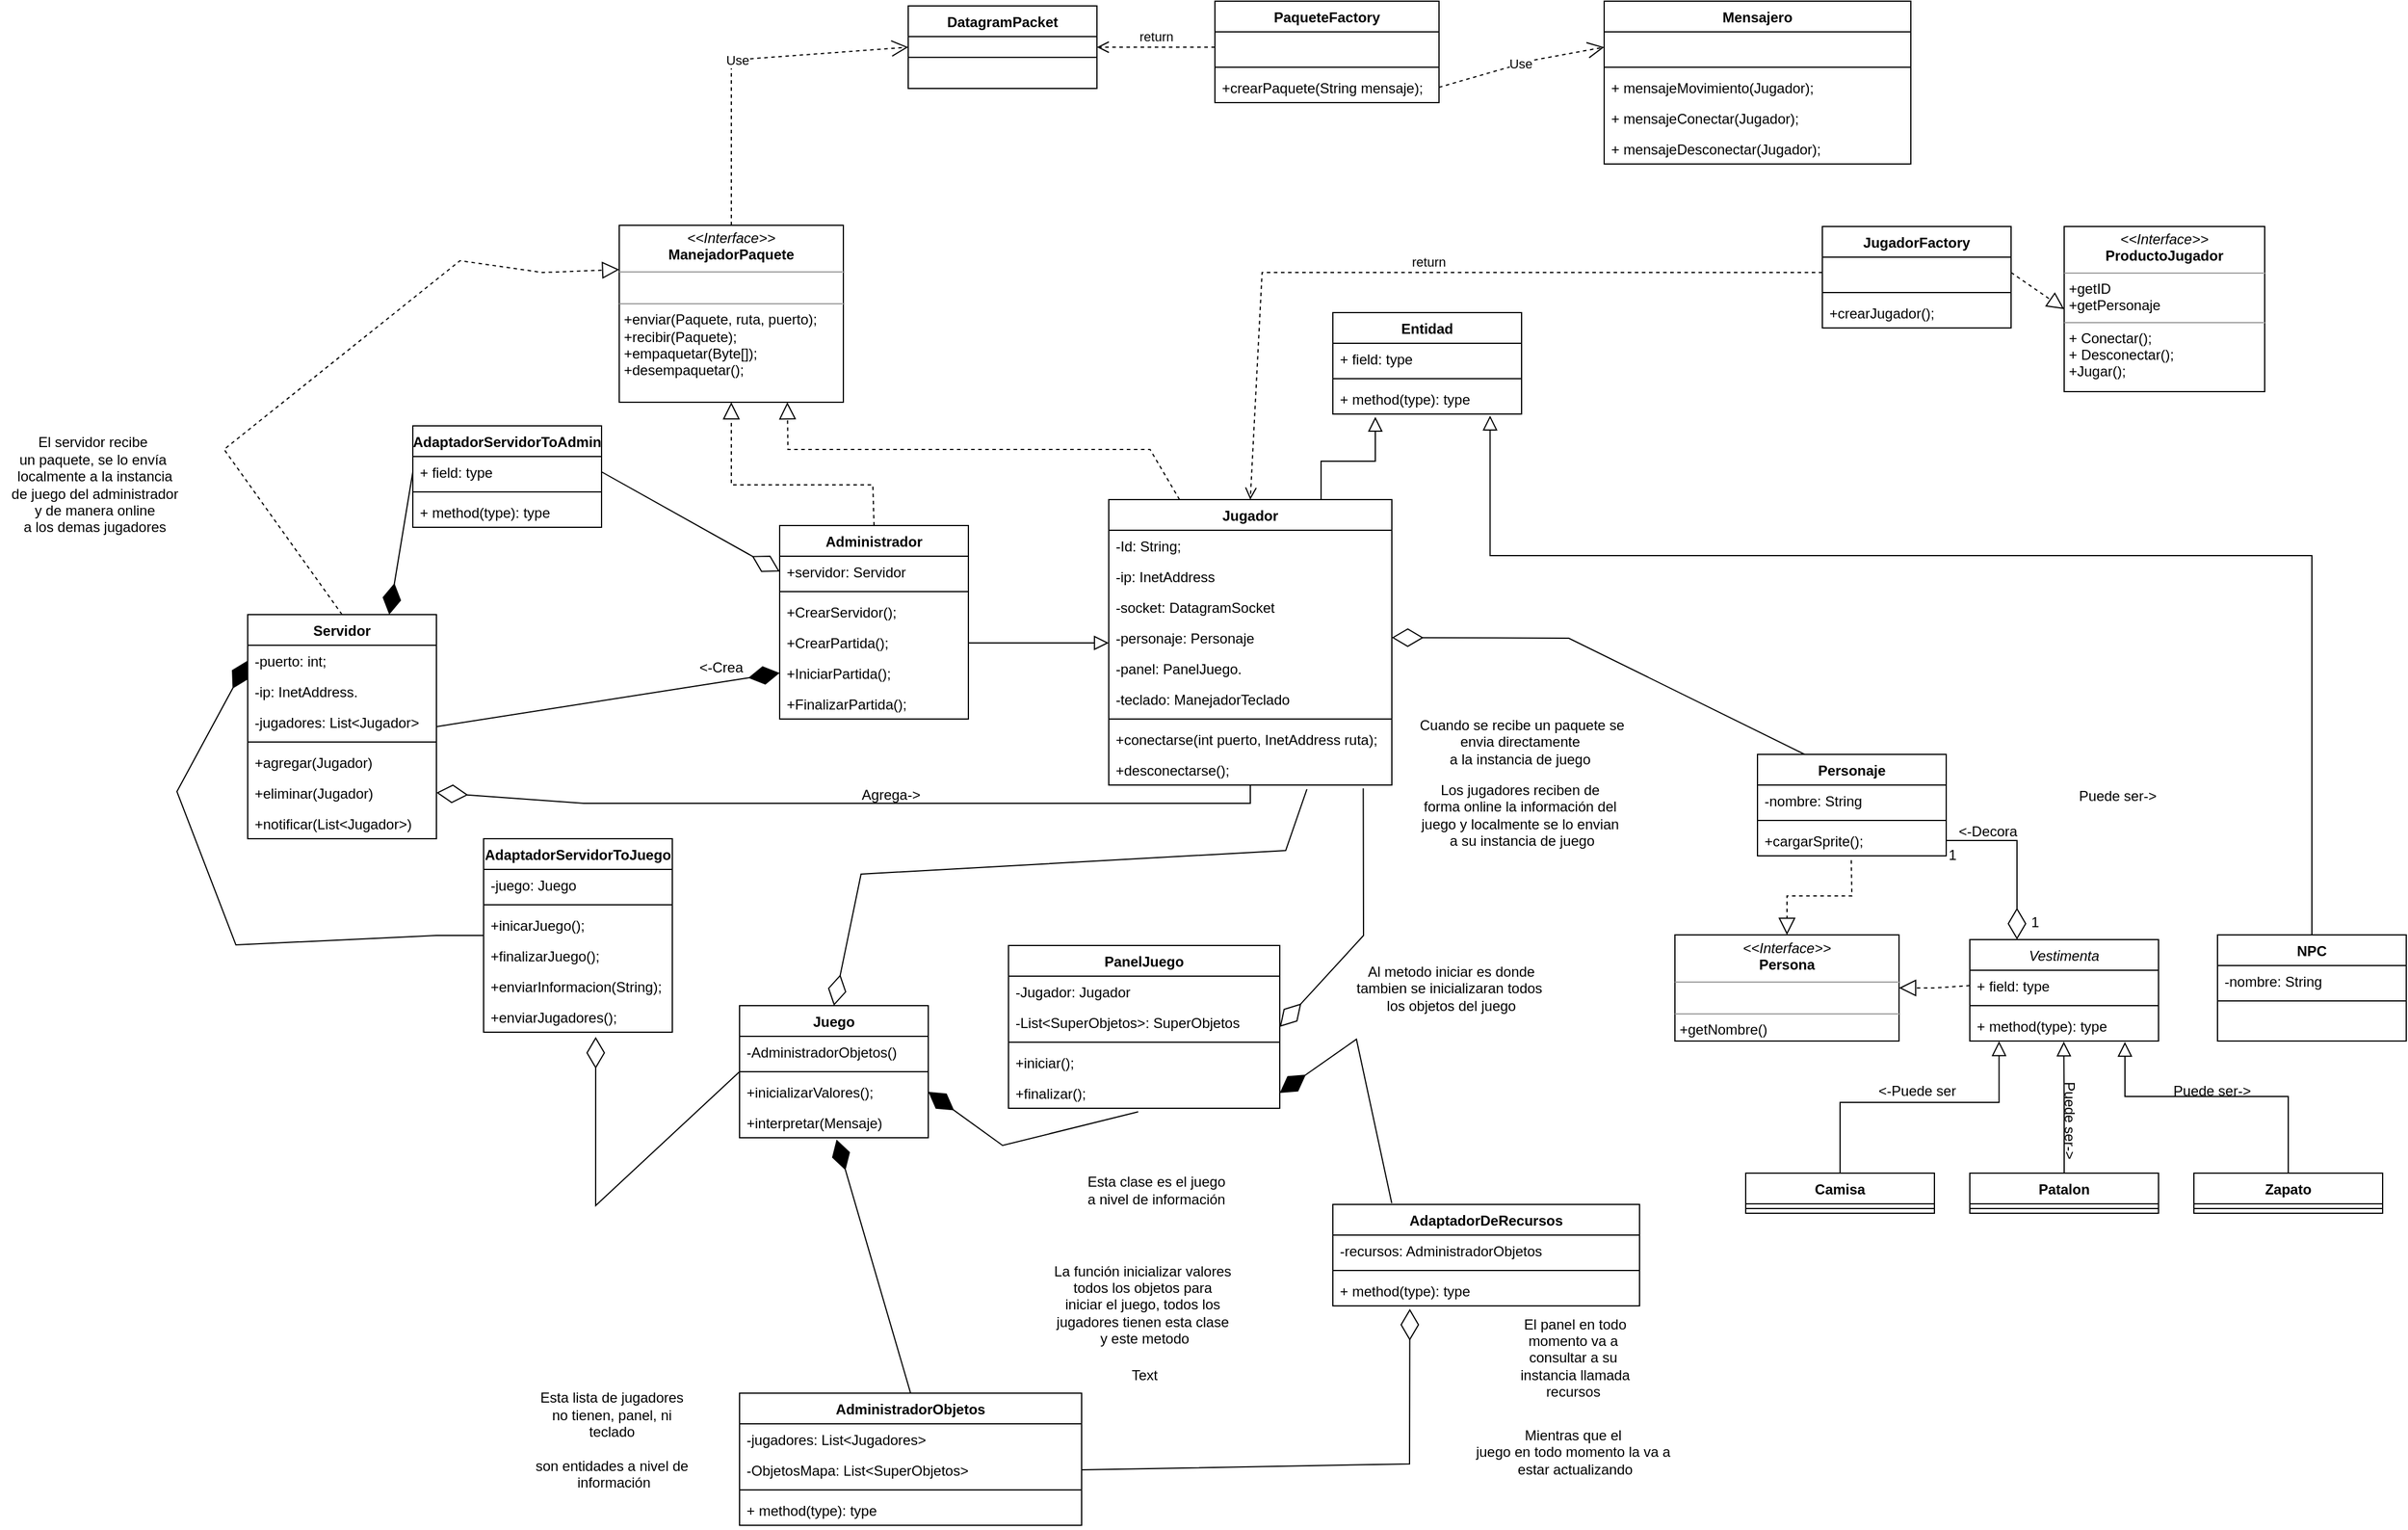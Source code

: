 <mxfile version="20.8.16" type="device" pages="2"><diagram id="C5RBs43oDa-KdzZeNtuy" name="Page-1"><mxGraphModel dx="2909" dy="554" grid="1" gridSize="10" guides="1" tooltips="1" connect="1" arrows="1" fold="1" page="1" pageScale="1" pageWidth="2000" pageHeight="1700" math="0" shadow="0"><root><mxCell id="WIyWlLk6GJQsqaUBKTNV-0"/><mxCell id="WIyWlLk6GJQsqaUBKTNV-1" parent="WIyWlLk6GJQsqaUBKTNV-0"/><mxCell id="rRtpNjw5rm6GsXxfiOqy-0" value="Servidor" style="swimlane;fontStyle=1;align=center;verticalAlign=top;childLayout=stackLayout;horizontal=1;startSize=26;horizontalStack=0;resizeParent=1;resizeLast=0;collapsible=1;marginBottom=0;rounded=0;shadow=0;strokeWidth=1;" parent="WIyWlLk6GJQsqaUBKTNV-1" vertex="1"><mxGeometry x="80" y="760" width="160" height="190" as="geometry"><mxRectangle x="145" y="451" width="160" height="26" as="alternateBounds"/></mxGeometry></mxCell><mxCell id="rRtpNjw5rm6GsXxfiOqy-1" value="-puerto: int; " style="text;align=left;verticalAlign=top;spacingLeft=4;spacingRight=4;overflow=hidden;rotatable=0;points=[[0,0.5],[1,0.5]];portConstraint=eastwest;" parent="rRtpNjw5rm6GsXxfiOqy-0" vertex="1"><mxGeometry y="26" width="160" height="26" as="geometry"/></mxCell><mxCell id="rRtpNjw5rm6GsXxfiOqy-2" value="-ip: InetAddress. " style="text;align=left;verticalAlign=top;spacingLeft=4;spacingRight=4;overflow=hidden;rotatable=0;points=[[0,0.5],[1,0.5]];portConstraint=eastwest;rounded=0;shadow=0;html=0;" parent="rRtpNjw5rm6GsXxfiOqy-0" vertex="1"><mxGeometry y="52" width="160" height="26" as="geometry"/></mxCell><mxCell id="rRtpNjw5rm6GsXxfiOqy-3" value="-jugadores: List&lt;Jugador&gt;" style="text;align=left;verticalAlign=top;spacingLeft=4;spacingRight=4;overflow=hidden;rotatable=0;points=[[0,0.5],[1,0.5]];portConstraint=eastwest;rounded=0;shadow=0;html=0;" parent="rRtpNjw5rm6GsXxfiOqy-0" vertex="1"><mxGeometry y="78" width="160" height="26" as="geometry"/></mxCell><mxCell id="rRtpNjw5rm6GsXxfiOqy-4" value="" style="line;html=1;strokeWidth=1;align=left;verticalAlign=middle;spacingTop=-1;spacingLeft=3;spacingRight=3;rotatable=0;labelPosition=right;points=[];portConstraint=eastwest;" parent="rRtpNjw5rm6GsXxfiOqy-0" vertex="1"><mxGeometry y="104" width="160" height="8" as="geometry"/></mxCell><mxCell id="rRtpNjw5rm6GsXxfiOqy-5" value="+agregar(Jugador)" style="text;align=left;verticalAlign=top;spacingLeft=4;spacingRight=4;overflow=hidden;rotatable=0;points=[[0,0.5],[1,0.5]];portConstraint=eastwest;rounded=0;shadow=0;html=0;" parent="rRtpNjw5rm6GsXxfiOqy-0" vertex="1"><mxGeometry y="112" width="160" height="26" as="geometry"/></mxCell><mxCell id="rRtpNjw5rm6GsXxfiOqy-6" value="+eliminar(Jugador)" style="text;align=left;verticalAlign=top;spacingLeft=4;spacingRight=4;overflow=hidden;rotatable=0;points=[[0,0.5],[1,0.5]];portConstraint=eastwest;rounded=0;shadow=0;html=0;" parent="rRtpNjw5rm6GsXxfiOqy-0" vertex="1"><mxGeometry y="138" width="160" height="26" as="geometry"/></mxCell><mxCell id="rRtpNjw5rm6GsXxfiOqy-7" value="+notificar(List&lt;Jugador&gt;)" style="text;align=left;verticalAlign=top;spacingLeft=4;spacingRight=4;overflow=hidden;rotatable=0;points=[[0,0.5],[1,0.5]];portConstraint=eastwest;rounded=0;shadow=0;html=0;" parent="rRtpNjw5rm6GsXxfiOqy-0" vertex="1"><mxGeometry y="164" width="160" height="26" as="geometry"/></mxCell><mxCell id="rRtpNjw5rm6GsXxfiOqy-8" value="Jugador" style="swimlane;fontStyle=1;align=center;verticalAlign=top;childLayout=stackLayout;horizontal=1;startSize=26;horizontalStack=0;resizeParent=1;resizeLast=0;collapsible=1;marginBottom=0;rounded=0;shadow=0;strokeWidth=1;" parent="WIyWlLk6GJQsqaUBKTNV-1" vertex="1"><mxGeometry x="810" y="662.5" width="240" height="242" as="geometry"><mxRectangle x="670" y="442.5" width="170" height="26" as="alternateBounds"/></mxGeometry></mxCell><mxCell id="rRtpNjw5rm6GsXxfiOqy-9" value="-Id: String;" style="text;align=left;verticalAlign=top;spacingLeft=4;spacingRight=4;overflow=hidden;rotatable=0;points=[[0,0.5],[1,0.5]];portConstraint=eastwest;" parent="rRtpNjw5rm6GsXxfiOqy-8" vertex="1"><mxGeometry y="26" width="240" height="26" as="geometry"/></mxCell><mxCell id="rRtpNjw5rm6GsXxfiOqy-10" value="-ip: InetAddress" style="text;align=left;verticalAlign=top;spacingLeft=4;spacingRight=4;overflow=hidden;rotatable=0;points=[[0,0.5],[1,0.5]];portConstraint=eastwest;" parent="rRtpNjw5rm6GsXxfiOqy-8" vertex="1"><mxGeometry y="52" width="240" height="26" as="geometry"/></mxCell><mxCell id="rRtpNjw5rm6GsXxfiOqy-11" value="-socket: DatagramSocket" style="text;align=left;verticalAlign=top;spacingLeft=4;spacingRight=4;overflow=hidden;rotatable=0;points=[[0,0.5],[1,0.5]];portConstraint=eastwest;" parent="rRtpNjw5rm6GsXxfiOqy-8" vertex="1"><mxGeometry y="78" width="240" height="26" as="geometry"/></mxCell><mxCell id="rRtpNjw5rm6GsXxfiOqy-12" value="-personaje: Personaje" style="text;align=left;verticalAlign=top;spacingLeft=4;spacingRight=4;overflow=hidden;rotatable=0;points=[[0,0.5],[1,0.5]];portConstraint=eastwest;" parent="rRtpNjw5rm6GsXxfiOqy-8" vertex="1"><mxGeometry y="104" width="240" height="26" as="geometry"/></mxCell><mxCell id="rRtpNjw5rm6GsXxfiOqy-13" value="-panel: PanelJuego. " style="text;align=left;verticalAlign=top;spacingLeft=4;spacingRight=4;overflow=hidden;rotatable=0;points=[[0,0.5],[1,0.5]];portConstraint=eastwest;" parent="rRtpNjw5rm6GsXxfiOqy-8" vertex="1"><mxGeometry y="130" width="240" height="26" as="geometry"/></mxCell><mxCell id="rRtpNjw5rm6GsXxfiOqy-14" value="-teclado: ManejadorTeclado" style="text;align=left;verticalAlign=top;spacingLeft=4;spacingRight=4;overflow=hidden;rotatable=0;points=[[0,0.5],[1,0.5]];portConstraint=eastwest;" parent="rRtpNjw5rm6GsXxfiOqy-8" vertex="1"><mxGeometry y="156" width="240" height="26" as="geometry"/></mxCell><mxCell id="rRtpNjw5rm6GsXxfiOqy-15" value="" style="line;html=1;strokeWidth=1;align=left;verticalAlign=middle;spacingTop=-1;spacingLeft=3;spacingRight=3;rotatable=0;labelPosition=right;points=[];portConstraint=eastwest;" parent="rRtpNjw5rm6GsXxfiOqy-8" vertex="1"><mxGeometry y="182" width="240" height="8" as="geometry"/></mxCell><mxCell id="rRtpNjw5rm6GsXxfiOqy-16" value="+conectarse(int puerto, InetAddress ruta); " style="text;align=left;verticalAlign=top;spacingLeft=4;spacingRight=4;overflow=hidden;rotatable=0;points=[[0,0.5],[1,0.5]];portConstraint=eastwest;" parent="rRtpNjw5rm6GsXxfiOqy-8" vertex="1"><mxGeometry y="190" width="240" height="26" as="geometry"/></mxCell><mxCell id="rRtpNjw5rm6GsXxfiOqy-17" value="+desconectarse(); " style="text;align=left;verticalAlign=top;spacingLeft=4;spacingRight=4;overflow=hidden;rotatable=0;points=[[0,0.5],[1,0.5]];portConstraint=eastwest;" parent="rRtpNjw5rm6GsXxfiOqy-8" vertex="1"><mxGeometry y="216" width="240" height="26" as="geometry"/></mxCell><mxCell id="rRtpNjw5rm6GsXxfiOqy-18" value="Personaje" style="swimlane;fontStyle=1;align=center;verticalAlign=top;childLayout=stackLayout;horizontal=1;startSize=26;horizontalStack=0;resizeParent=1;resizeLast=0;collapsible=1;marginBottom=0;rounded=0;shadow=0;strokeWidth=1;" parent="WIyWlLk6GJQsqaUBKTNV-1" vertex="1"><mxGeometry x="1360" y="878.5" width="160" height="86" as="geometry"><mxRectangle x="340" y="380" width="170" height="26" as="alternateBounds"/></mxGeometry></mxCell><mxCell id="rRtpNjw5rm6GsXxfiOqy-19" value="-nombre: String" style="text;align=left;verticalAlign=top;spacingLeft=4;spacingRight=4;overflow=hidden;rotatable=0;points=[[0,0.5],[1,0.5]];portConstraint=eastwest;" parent="rRtpNjw5rm6GsXxfiOqy-18" vertex="1"><mxGeometry y="26" width="160" height="26" as="geometry"/></mxCell><mxCell id="rRtpNjw5rm6GsXxfiOqy-20" value="" style="line;html=1;strokeWidth=1;align=left;verticalAlign=middle;spacingTop=-1;spacingLeft=3;spacingRight=3;rotatable=0;labelPosition=right;points=[];portConstraint=eastwest;" parent="rRtpNjw5rm6GsXxfiOqy-18" vertex="1"><mxGeometry y="52" width="160" height="8" as="geometry"/></mxCell><mxCell id="rRtpNjw5rm6GsXxfiOqy-21" value="+cargarSprite(); " style="text;align=left;verticalAlign=top;spacingLeft=4;spacingRight=4;overflow=hidden;rotatable=0;points=[[0,0.5],[1,0.5]];portConstraint=eastwest;" parent="rRtpNjw5rm6GsXxfiOqy-18" vertex="1"><mxGeometry y="60" width="160" height="26" as="geometry"/></mxCell><mxCell id="rRtpNjw5rm6GsXxfiOqy-22" value="NPC" style="swimlane;fontStyle=1;align=center;verticalAlign=top;childLayout=stackLayout;horizontal=1;startSize=26;horizontalStack=0;resizeParent=1;resizeLast=0;collapsible=1;marginBottom=0;rounded=0;shadow=0;strokeWidth=1;" parent="WIyWlLk6GJQsqaUBKTNV-1" vertex="1"><mxGeometry x="1750" y="1031.5" width="160" height="90" as="geometry"><mxRectangle x="340" y="380" width="170" height="26" as="alternateBounds"/></mxGeometry></mxCell><mxCell id="rRtpNjw5rm6GsXxfiOqy-23" value="-nombre: String" style="text;align=left;verticalAlign=top;spacingLeft=4;spacingRight=4;overflow=hidden;rotatable=0;points=[[0,0.5],[1,0.5]];portConstraint=eastwest;" parent="rRtpNjw5rm6GsXxfiOqy-22" vertex="1"><mxGeometry y="26" width="160" height="26" as="geometry"/></mxCell><mxCell id="rRtpNjw5rm6GsXxfiOqy-24" value="" style="line;html=1;strokeWidth=1;align=left;verticalAlign=middle;spacingTop=-1;spacingLeft=3;spacingRight=3;rotatable=0;labelPosition=right;points=[];portConstraint=eastwest;" parent="rRtpNjw5rm6GsXxfiOqy-22" vertex="1"><mxGeometry y="52" width="160" height="8" as="geometry"/></mxCell><mxCell id="rRtpNjw5rm6GsXxfiOqy-25" value="Administrador" style="swimlane;fontStyle=1;align=center;verticalAlign=top;childLayout=stackLayout;horizontal=1;startSize=26;horizontalStack=0;resizeParent=1;resizeParentMax=0;resizeLast=0;collapsible=1;marginBottom=0;" parent="WIyWlLk6GJQsqaUBKTNV-1" vertex="1"><mxGeometry x="531" y="684.5" width="160" height="164" as="geometry"><mxRectangle x="391" y="464.5" width="120" height="30" as="alternateBounds"/></mxGeometry></mxCell><mxCell id="rRtpNjw5rm6GsXxfiOqy-26" value="+servidor: Servidor" style="text;strokeColor=none;fillColor=none;align=left;verticalAlign=top;spacingLeft=4;spacingRight=4;overflow=hidden;rotatable=0;points=[[0,0.5],[1,0.5]];portConstraint=eastwest;" parent="rRtpNjw5rm6GsXxfiOqy-25" vertex="1"><mxGeometry y="26" width="160" height="26" as="geometry"/></mxCell><mxCell id="rRtpNjw5rm6GsXxfiOqy-27" value="" style="line;strokeWidth=1;fillColor=none;align=left;verticalAlign=middle;spacingTop=-1;spacingLeft=3;spacingRight=3;rotatable=0;labelPosition=right;points=[];portConstraint=eastwest;strokeColor=inherit;" parent="rRtpNjw5rm6GsXxfiOqy-25" vertex="1"><mxGeometry y="52" width="160" height="8" as="geometry"/></mxCell><mxCell id="rRtpNjw5rm6GsXxfiOqy-28" value="+CrearServidor(); " style="text;align=left;verticalAlign=top;spacingLeft=4;spacingRight=4;overflow=hidden;rotatable=0;points=[[0,0.5],[1,0.5]];portConstraint=eastwest;" parent="rRtpNjw5rm6GsXxfiOqy-25" vertex="1"><mxGeometry y="60" width="160" height="26" as="geometry"/></mxCell><mxCell id="rRtpNjw5rm6GsXxfiOqy-29" value="+CrearPartida(); " style="text;align=left;verticalAlign=top;spacingLeft=4;spacingRight=4;overflow=hidden;rotatable=0;points=[[0,0.5],[1,0.5]];portConstraint=eastwest;" parent="rRtpNjw5rm6GsXxfiOqy-25" vertex="1"><mxGeometry y="86" width="160" height="26" as="geometry"/></mxCell><mxCell id="rRtpNjw5rm6GsXxfiOqy-30" value="+IniciarPartida(); " style="text;align=left;verticalAlign=top;spacingLeft=4;spacingRight=4;overflow=hidden;rotatable=0;points=[[0,0.5],[1,0.5]];portConstraint=eastwest;" parent="rRtpNjw5rm6GsXxfiOqy-25" vertex="1"><mxGeometry y="112" width="160" height="26" as="geometry"/></mxCell><mxCell id="rRtpNjw5rm6GsXxfiOqy-31" value="+FinalizarPartida(); " style="text;align=left;verticalAlign=top;spacingLeft=4;spacingRight=4;overflow=hidden;rotatable=0;points=[[0,0.5],[1,0.5]];portConstraint=eastwest;" parent="rRtpNjw5rm6GsXxfiOqy-25" vertex="1"><mxGeometry y="138" width="160" height="26" as="geometry"/></mxCell><mxCell id="rRtpNjw5rm6GsXxfiOqy-32" value="&lt;p style=&quot;margin:0px;margin-top:4px;text-align:center;&quot;&gt;&lt;i&gt;&amp;lt;&amp;lt;Interface&amp;gt;&amp;gt;&lt;/i&gt;&lt;br&gt;&lt;b&gt;Persona&lt;/b&gt;&lt;/p&gt;&lt;hr size=&quot;1&quot;&gt;&lt;p style=&quot;margin:0px;margin-left:4px;&quot;&gt;&lt;br&gt;&lt;/p&gt;&lt;hr size=&quot;1&quot;&gt;&lt;p style=&quot;margin:0px;margin-left:4px;&quot;&gt;+getNombre()&lt;/p&gt;" style="verticalAlign=top;align=left;overflow=fill;fontSize=12;fontFamily=Helvetica;html=1;" parent="WIyWlLk6GJQsqaUBKTNV-1" vertex="1"><mxGeometry x="1290" y="1031.5" width="190" height="90" as="geometry"/></mxCell><mxCell id="rRtpNjw5rm6GsXxfiOqy-33" value="Vestimenta" style="swimlane;fontStyle=2;align=center;verticalAlign=top;childLayout=stackLayout;horizontal=1;startSize=26;horizontalStack=0;resizeParent=1;resizeParentMax=0;resizeLast=0;collapsible=1;marginBottom=0;" parent="WIyWlLk6GJQsqaUBKTNV-1" vertex="1"><mxGeometry x="1540" y="1035.5" width="160" height="86" as="geometry"/></mxCell><mxCell id="rRtpNjw5rm6GsXxfiOqy-34" value="+ field: type" style="text;strokeColor=none;fillColor=none;align=left;verticalAlign=top;spacingLeft=4;spacingRight=4;overflow=hidden;rotatable=0;points=[[0,0.5],[1,0.5]];portConstraint=eastwest;" parent="rRtpNjw5rm6GsXxfiOqy-33" vertex="1"><mxGeometry y="26" width="160" height="26" as="geometry"/></mxCell><mxCell id="rRtpNjw5rm6GsXxfiOqy-35" value="" style="line;strokeWidth=1;fillColor=none;align=left;verticalAlign=middle;spacingTop=-1;spacingLeft=3;spacingRight=3;rotatable=0;labelPosition=right;points=[];portConstraint=eastwest;strokeColor=inherit;" parent="rRtpNjw5rm6GsXxfiOqy-33" vertex="1"><mxGeometry y="52" width="160" height="8" as="geometry"/></mxCell><mxCell id="rRtpNjw5rm6GsXxfiOqy-36" value="+ method(type): type" style="text;strokeColor=none;fillColor=none;align=left;verticalAlign=top;spacingLeft=4;spacingRight=4;overflow=hidden;rotatable=0;points=[[0,0.5],[1,0.5]];portConstraint=eastwest;" parent="rRtpNjw5rm6GsXxfiOqy-33" vertex="1"><mxGeometry y="60" width="160" height="26" as="geometry"/></mxCell><mxCell id="rRtpNjw5rm6GsXxfiOqy-37" value="" style="endArrow=block;dashed=1;endFill=0;endSize=12;html=1;rounded=0;exitX=0;exitY=0.5;exitDx=0;exitDy=0;entryX=1;entryY=0.5;entryDx=0;entryDy=0;" parent="WIyWlLk6GJQsqaUBKTNV-1" source="rRtpNjw5rm6GsXxfiOqy-34" target="rRtpNjw5rm6GsXxfiOqy-32" edge="1"><mxGeometry width="160" relative="1" as="geometry"><mxPoint x="1505.63" y="964.5" as="sourcePoint"/><mxPoint x="1440.005" y="889.5" as="targetPoint"/><Array as="points"><mxPoint x="1510" y="1076.5"/></Array></mxGeometry></mxCell><mxCell id="rRtpNjw5rm6GsXxfiOqy-38" value="" style="endArrow=block;dashed=1;endFill=0;endSize=12;html=1;rounded=0;exitX=0.497;exitY=1.143;exitDx=0;exitDy=0;entryX=0.5;entryY=0;entryDx=0;entryDy=0;exitPerimeter=0;" parent="WIyWlLk6GJQsqaUBKTNV-1" source="rRtpNjw5rm6GsXxfiOqy-21" target="rRtpNjw5rm6GsXxfiOqy-32" edge="1"><mxGeometry width="160" relative="1" as="geometry"><mxPoint x="1550" y="1082.5" as="sourcePoint"/><mxPoint x="1410" y="1118.5" as="targetPoint"/><Array as="points"><mxPoint x="1440" y="998.5"/><mxPoint x="1385" y="998.5"/></Array></mxGeometry></mxCell><mxCell id="rRtpNjw5rm6GsXxfiOqy-39" value="Camisa" style="swimlane;fontStyle=1;align=center;verticalAlign=top;childLayout=stackLayout;horizontal=1;startSize=26;horizontalStack=0;resizeParent=1;resizeParentMax=0;resizeLast=0;collapsible=1;marginBottom=0;" parent="WIyWlLk6GJQsqaUBKTNV-1" vertex="1"><mxGeometry x="1350" y="1233.5" width="160" height="34" as="geometry"/></mxCell><mxCell id="rRtpNjw5rm6GsXxfiOqy-40" value="" style="line;strokeWidth=1;fillColor=none;align=left;verticalAlign=middle;spacingTop=-1;spacingLeft=3;spacingRight=3;rotatable=0;labelPosition=right;points=[];portConstraint=eastwest;strokeColor=inherit;" parent="rRtpNjw5rm6GsXxfiOqy-39" vertex="1"><mxGeometry y="26" width="160" height="8" as="geometry"/></mxCell><mxCell id="rRtpNjw5rm6GsXxfiOqy-41" value="Patalon" style="swimlane;fontStyle=1;align=center;verticalAlign=top;childLayout=stackLayout;horizontal=1;startSize=26;horizontalStack=0;resizeParent=1;resizeParentMax=0;resizeLast=0;collapsible=1;marginBottom=0;" parent="WIyWlLk6GJQsqaUBKTNV-1" vertex="1"><mxGeometry x="1540" y="1233.5" width="160" height="34" as="geometry"/></mxCell><mxCell id="rRtpNjw5rm6GsXxfiOqy-42" value="" style="line;strokeWidth=1;fillColor=none;align=left;verticalAlign=middle;spacingTop=-1;spacingLeft=3;spacingRight=3;rotatable=0;labelPosition=right;points=[];portConstraint=eastwest;strokeColor=inherit;" parent="rRtpNjw5rm6GsXxfiOqy-41" vertex="1"><mxGeometry y="26" width="160" height="8" as="geometry"/></mxCell><mxCell id="rRtpNjw5rm6GsXxfiOqy-43" value="Zapato" style="swimlane;fontStyle=1;align=center;verticalAlign=top;childLayout=stackLayout;horizontal=1;startSize=26;horizontalStack=0;resizeParent=1;resizeParentMax=0;resizeLast=0;collapsible=1;marginBottom=0;" parent="WIyWlLk6GJQsqaUBKTNV-1" vertex="1"><mxGeometry x="1730" y="1233.5" width="160" height="34" as="geometry"/></mxCell><mxCell id="rRtpNjw5rm6GsXxfiOqy-44" value="" style="line;strokeWidth=1;fillColor=none;align=left;verticalAlign=middle;spacingTop=-1;spacingLeft=3;spacingRight=3;rotatable=0;labelPosition=right;points=[];portConstraint=eastwest;strokeColor=inherit;" parent="rRtpNjw5rm6GsXxfiOqy-43" vertex="1"><mxGeometry y="26" width="160" height="8" as="geometry"/></mxCell><mxCell id="rRtpNjw5rm6GsXxfiOqy-45" value="" style="endArrow=block;endSize=10;endFill=0;shadow=0;strokeWidth=1;rounded=0;edgeStyle=elbowEdgeStyle;elbow=vertical;exitX=0.5;exitY=0;exitDx=0;exitDy=0;entryX=0.155;entryY=1.008;entryDx=0;entryDy=0;entryPerimeter=0;" parent="WIyWlLk6GJQsqaUBKTNV-1" source="rRtpNjw5rm6GsXxfiOqy-39" target="rRtpNjw5rm6GsXxfiOqy-36" edge="1"><mxGeometry width="160" relative="1" as="geometry"><mxPoint x="1440" y="1153.5" as="sourcePoint"/><mxPoint x="1500" y="1103.5" as="targetPoint"/><Array as="points"><mxPoint x="1530" y="1173.5"/></Array></mxGeometry></mxCell><mxCell id="rRtpNjw5rm6GsXxfiOqy-46" value="" style="endArrow=block;endSize=10;endFill=0;shadow=0;strokeWidth=1;rounded=0;edgeStyle=elbowEdgeStyle;elbow=vertical;exitX=0.5;exitY=0;exitDx=0;exitDy=0;entryX=0.498;entryY=1.02;entryDx=0;entryDy=0;entryPerimeter=0;" parent="WIyWlLk6GJQsqaUBKTNV-1" source="rRtpNjw5rm6GsXxfiOqy-41" target="rRtpNjw5rm6GsXxfiOqy-36" edge="1"><mxGeometry width="160" relative="1" as="geometry"><mxPoint x="1440" y="1243.5" as="sourcePoint"/><mxPoint x="1620" y="1173.5" as="targetPoint"/><Array as="points"><mxPoint x="1620" y="1178.5"/></Array></mxGeometry></mxCell><mxCell id="rRtpNjw5rm6GsXxfiOqy-47" value="" style="endArrow=block;endSize=10;endFill=0;shadow=0;strokeWidth=1;rounded=0;edgeStyle=elbowEdgeStyle;elbow=vertical;exitX=0.5;exitY=0;exitDx=0;exitDy=0;entryX=0.822;entryY=1.031;entryDx=0;entryDy=0;entryPerimeter=0;" parent="WIyWlLk6GJQsqaUBKTNV-1" source="rRtpNjw5rm6GsXxfiOqy-43" target="rRtpNjw5rm6GsXxfiOqy-36" edge="1"><mxGeometry width="160" relative="1" as="geometry"><mxPoint x="1440" y="1243.5" as="sourcePoint"/><mxPoint x="1630.48" y="1131.866" as="targetPoint"/><Array as="points"><mxPoint x="1750" y="1168.5"/></Array></mxGeometry></mxCell><mxCell id="rRtpNjw5rm6GsXxfiOqy-48" value="" style="endArrow=block;endSize=10;endFill=0;shadow=0;strokeWidth=1;rounded=0;edgeStyle=elbowEdgeStyle;elbow=vertical;exitX=0.5;exitY=0;exitDx=0;exitDy=0;entryX=0.833;entryY=1.051;entryDx=0;entryDy=0;entryPerimeter=0;" parent="WIyWlLk6GJQsqaUBKTNV-1" source="rRtpNjw5rm6GsXxfiOqy-22" target="rRtpNjw5rm6GsXxfiOqy-120" edge="1"><mxGeometry width="160" relative="1" as="geometry"><mxPoint x="1750" y="1583" as="sourcePoint"/><mxPoint x="1600" y="1090" as="targetPoint"/><Array as="points"><mxPoint x="1570" y="710"/></Array></mxGeometry></mxCell><mxCell id="rRtpNjw5rm6GsXxfiOqy-49" value="PanelJuego" style="swimlane;fontStyle=1;align=center;verticalAlign=top;childLayout=stackLayout;horizontal=1;startSize=26;horizontalStack=0;resizeParent=1;resizeParentMax=0;resizeLast=0;collapsible=1;marginBottom=0;" parent="WIyWlLk6GJQsqaUBKTNV-1" vertex="1"><mxGeometry x="725" y="1040.5" width="230" height="138" as="geometry"><mxRectangle x="460" y="756" width="110" height="30" as="alternateBounds"/></mxGeometry></mxCell><mxCell id="rRtpNjw5rm6GsXxfiOqy-50" value="-Jugador: Jugador" style="text;strokeColor=none;fillColor=none;align=left;verticalAlign=top;spacingLeft=4;spacingRight=4;overflow=hidden;rotatable=0;points=[[0,0.5],[1,0.5]];portConstraint=eastwest;" parent="rRtpNjw5rm6GsXxfiOqy-49" vertex="1"><mxGeometry y="26" width="230" height="26" as="geometry"/></mxCell><mxCell id="rRtpNjw5rm6GsXxfiOqy-51" value="-List&lt;SuperObjetos&gt;: SuperObjetos" style="text;strokeColor=none;fillColor=none;align=left;verticalAlign=top;spacingLeft=4;spacingRight=4;overflow=hidden;rotatable=0;points=[[0,0.5],[1,0.5]];portConstraint=eastwest;" parent="rRtpNjw5rm6GsXxfiOqy-49" vertex="1"><mxGeometry y="52" width="230" height="26" as="geometry"/></mxCell><mxCell id="rRtpNjw5rm6GsXxfiOqy-52" value="" style="line;strokeWidth=1;fillColor=none;align=left;verticalAlign=middle;spacingTop=-1;spacingLeft=3;spacingRight=3;rotatable=0;labelPosition=right;points=[];portConstraint=eastwest;strokeColor=inherit;" parent="rRtpNjw5rm6GsXxfiOqy-49" vertex="1"><mxGeometry y="78" width="230" height="8" as="geometry"/></mxCell><mxCell id="rRtpNjw5rm6GsXxfiOqy-53" value="+iniciar(); " style="text;strokeColor=none;fillColor=none;align=left;verticalAlign=top;spacingLeft=4;spacingRight=4;overflow=hidden;rotatable=0;points=[[0,0.5],[1,0.5]];portConstraint=eastwest;" parent="rRtpNjw5rm6GsXxfiOqy-49" vertex="1"><mxGeometry y="86" width="230" height="26" as="geometry"/></mxCell><mxCell id="rRtpNjw5rm6GsXxfiOqy-54" value="+finalizar(); " style="text;strokeColor=none;fillColor=none;align=left;verticalAlign=top;spacingLeft=4;spacingRight=4;overflow=hidden;rotatable=0;points=[[0,0.5],[1,0.5]];portConstraint=eastwest;" parent="rRtpNjw5rm6GsXxfiOqy-49" vertex="1"><mxGeometry y="112" width="230" height="26" as="geometry"/></mxCell><mxCell id="rRtpNjw5rm6GsXxfiOqy-55" value="&lt;p style=&quot;margin:0px;margin-top:4px;text-align:center;&quot;&gt;&lt;i&gt;&amp;lt;&amp;lt;Interface&amp;gt;&amp;gt;&lt;/i&gt;&lt;br&gt;&lt;b&gt;ProductoJugador&lt;/b&gt;&lt;/p&gt;&lt;hr size=&quot;1&quot;&gt;&lt;p style=&quot;margin:0px;margin-left:4px;&quot;&gt;+getID&lt;/p&gt;&lt;p style=&quot;margin:0px;margin-left:4px;&quot;&gt;+getPersonaje&lt;/p&gt;&lt;hr size=&quot;1&quot;&gt;&lt;p style=&quot;margin:0px;margin-left:4px;&quot;&gt;+ Conectar();&amp;nbsp;&lt;br&gt;+ Desconectar();&amp;nbsp;&lt;/p&gt;&lt;p style=&quot;margin:0px;margin-left:4px;&quot;&gt;+Jugar();&amp;nbsp;&lt;/p&gt;" style="verticalAlign=top;align=left;overflow=fill;fontSize=12;fontFamily=Helvetica;html=1;" parent="WIyWlLk6GJQsqaUBKTNV-1" vertex="1"><mxGeometry x="1620" y="431" width="170" height="140" as="geometry"/></mxCell><mxCell id="rRtpNjw5rm6GsXxfiOqy-56" value="JugadorFactory" style="swimlane;fontStyle=1;align=center;verticalAlign=top;childLayout=stackLayout;horizontal=1;startSize=26;horizontalStack=0;resizeParent=1;resizeParentMax=0;resizeLast=0;collapsible=1;marginBottom=0;" parent="WIyWlLk6GJQsqaUBKTNV-1" vertex="1"><mxGeometry x="1415" y="431" width="160" height="86" as="geometry"/></mxCell><mxCell id="rRtpNjw5rm6GsXxfiOqy-57" value=" " style="text;strokeColor=none;fillColor=none;align=left;verticalAlign=top;spacingLeft=4;spacingRight=4;overflow=hidden;rotatable=0;points=[[0,0.5],[1,0.5]];portConstraint=eastwest;" parent="rRtpNjw5rm6GsXxfiOqy-56" vertex="1"><mxGeometry y="26" width="160" height="26" as="geometry"/></mxCell><mxCell id="rRtpNjw5rm6GsXxfiOqy-58" value="" style="line;strokeWidth=1;fillColor=none;align=left;verticalAlign=middle;spacingTop=-1;spacingLeft=3;spacingRight=3;rotatable=0;labelPosition=right;points=[];portConstraint=eastwest;strokeColor=inherit;" parent="rRtpNjw5rm6GsXxfiOqy-56" vertex="1"><mxGeometry y="52" width="160" height="8" as="geometry"/></mxCell><mxCell id="rRtpNjw5rm6GsXxfiOqy-59" value="+crearJugador(); " style="text;strokeColor=none;fillColor=none;align=left;verticalAlign=top;spacingLeft=4;spacingRight=4;overflow=hidden;rotatable=0;points=[[0,0.5],[1,0.5]];portConstraint=eastwest;" parent="rRtpNjw5rm6GsXxfiOqy-56" vertex="1"><mxGeometry y="60" width="160" height="26" as="geometry"/></mxCell><mxCell id="rRtpNjw5rm6GsXxfiOqy-60" value="" style="endArrow=block;dashed=1;endFill=0;endSize=12;html=1;rounded=0;exitX=1;exitY=0.5;exitDx=0;exitDy=0;entryX=0;entryY=0.5;entryDx=0;entryDy=0;" parent="WIyWlLk6GJQsqaUBKTNV-1" source="rRtpNjw5rm6GsXxfiOqy-57" target="rRtpNjw5rm6GsXxfiOqy-55" edge="1"><mxGeometry width="160" relative="1" as="geometry"><mxPoint x="1230" y="241.5" as="sourcePoint"/><mxPoint x="1315" y="241.5" as="targetPoint"/></mxGeometry></mxCell><mxCell id="rRtpNjw5rm6GsXxfiOqy-61" value="return" style="html=1;verticalAlign=bottom;endArrow=open;dashed=1;endSize=8;rounded=0;exitX=0;exitY=0.5;exitDx=0;exitDy=0;entryX=0.5;entryY=0;entryDx=0;entryDy=0;" parent="WIyWlLk6GJQsqaUBKTNV-1" source="rRtpNjw5rm6GsXxfiOqy-57" target="rRtpNjw5rm6GsXxfiOqy-8" edge="1"><mxGeometry relative="1" as="geometry"><mxPoint x="1485" y="530.5" as="sourcePoint"/><mxPoint x="1370" y="490.5" as="targetPoint"/><Array as="points"><mxPoint x="940" y="470"/></Array></mxGeometry></mxCell><mxCell id="rRtpNjw5rm6GsXxfiOqy-62" value="&lt;p style=&quot;margin:0px;margin-top:4px;text-align:center;&quot;&gt;&lt;i&gt;&amp;lt;&amp;lt;Interface&amp;gt;&amp;gt;&lt;/i&gt;&lt;br&gt;&lt;b&gt;ManejadorPaquete&lt;/b&gt;&lt;/p&gt;&lt;hr size=&quot;1&quot;&gt;&lt;p style=&quot;margin:0px;margin-left:4px;&quot;&gt;&lt;br&gt;&lt;/p&gt;&lt;hr size=&quot;1&quot;&gt;&lt;p style=&quot;margin:0px;margin-left:4px;&quot;&gt;+enviar(Paquete, ruta, puerto);&amp;nbsp;&lt;/p&gt;&lt;p style=&quot;margin:0px;margin-left:4px;&quot;&gt;+recibir(Paquete);&amp;nbsp;&lt;br&gt;&lt;/p&gt;&lt;p style=&quot;margin:0px;margin-left:4px;&quot;&gt;+empaquetar(Byte[]);&amp;nbsp;&lt;/p&gt;&lt;p style=&quot;margin:0px;margin-left:4px;&quot;&gt;+desempaquetar();&lt;/p&gt;" style="verticalAlign=top;align=left;overflow=fill;fontSize=12;fontFamily=Helvetica;html=1;" parent="WIyWlLk6GJQsqaUBKTNV-1" vertex="1"><mxGeometry x="395" y="430" width="190" height="150" as="geometry"/></mxCell><mxCell id="rRtpNjw5rm6GsXxfiOqy-63" value="" style="endArrow=block;dashed=1;endFill=0;endSize=12;html=1;rounded=0;entryX=0.5;entryY=1;entryDx=0;entryDy=0;exitX=0.5;exitY=0;exitDx=0;exitDy=0;" parent="WIyWlLk6GJQsqaUBKTNV-1" source="rRtpNjw5rm6GsXxfiOqy-25" target="rRtpNjw5rm6GsXxfiOqy-62" edge="1"><mxGeometry width="160" relative="1" as="geometry"><mxPoint x="625" y="585" as="sourcePoint"/><mxPoint x="555" y="565.0" as="targetPoint"/><Array as="points"><mxPoint x="610" y="650"/><mxPoint x="490" y="650"/></Array></mxGeometry></mxCell><mxCell id="rRtpNjw5rm6GsXxfiOqy-64" value="Use" style="endArrow=open;endSize=12;dashed=1;html=1;rounded=0;exitX=0.5;exitY=0;exitDx=0;exitDy=0;entryX=0;entryY=0.5;entryDx=0;entryDy=0;" parent="WIyWlLk6GJQsqaUBKTNV-1" source="rRtpNjw5rm6GsXxfiOqy-62" target="rRtpNjw5rm6GsXxfiOqy-66" edge="1"><mxGeometry width="160" relative="1" as="geometry"><mxPoint x="465" y="320" as="sourcePoint"/><mxPoint x="590" y="310" as="targetPoint"/><Array as="points"><mxPoint x="490" y="290"/></Array></mxGeometry></mxCell><mxCell id="rRtpNjw5rm6GsXxfiOqy-65" value="" style="group" parent="WIyWlLk6GJQsqaUBKTNV-1" vertex="1" connectable="0"><mxGeometry x="640" y="244" width="160" height="101" as="geometry"/></mxCell><mxCell id="rRtpNjw5rm6GsXxfiOqy-66" value="DatagramPacket" style="swimlane;fontStyle=1;align=center;verticalAlign=top;childLayout=stackLayout;horizontal=1;startSize=26;horizontalStack=0;resizeParent=1;resizeLast=0;collapsible=1;marginBottom=0;rounded=0;shadow=0;strokeWidth=1;container=0;" parent="rRtpNjw5rm6GsXxfiOqy-65" vertex="1"><mxGeometry width="160" height="70" as="geometry"><mxRectangle x="550" y="140" width="160" height="26" as="alternateBounds"/></mxGeometry></mxCell><mxCell id="rRtpNjw5rm6GsXxfiOqy-67" value="" style="line;html=1;strokeWidth=1;align=left;verticalAlign=middle;spacingTop=-1;spacingLeft=3;spacingRight=3;rotatable=0;labelPosition=right;points=[];portConstraint=eastwest;container=0;" parent="rRtpNjw5rm6GsXxfiOqy-66" vertex="1"><mxGeometry y="26" width="160" height="35.35" as="geometry"/></mxCell><mxCell id="rRtpNjw5rm6GsXxfiOqy-68" value="PaqueteFactory" style="swimlane;fontStyle=1;align=center;verticalAlign=top;childLayout=stackLayout;horizontal=1;startSize=26;horizontalStack=0;resizeParent=1;resizeParentMax=0;resizeLast=0;collapsible=1;marginBottom=0;" parent="WIyWlLk6GJQsqaUBKTNV-1" vertex="1"><mxGeometry x="900" y="240" width="190" height="86" as="geometry"><mxRectangle x="760" y="20" width="130" height="30" as="alternateBounds"/></mxGeometry></mxCell><mxCell id="rRtpNjw5rm6GsXxfiOqy-69" value=" " style="text;strokeColor=none;fillColor=none;align=left;verticalAlign=top;spacingLeft=4;spacingRight=4;overflow=hidden;rotatable=0;points=[[0,0.5],[1,0.5]];portConstraint=eastwest;" parent="rRtpNjw5rm6GsXxfiOqy-68" vertex="1"><mxGeometry y="26" width="190" height="26" as="geometry"/></mxCell><mxCell id="rRtpNjw5rm6GsXxfiOqy-70" value="" style="line;strokeWidth=1;fillColor=none;align=left;verticalAlign=middle;spacingTop=-1;spacingLeft=3;spacingRight=3;rotatable=0;labelPosition=right;points=[];portConstraint=eastwest;strokeColor=inherit;" parent="rRtpNjw5rm6GsXxfiOqy-68" vertex="1"><mxGeometry y="52" width="190" height="8" as="geometry"/></mxCell><mxCell id="rRtpNjw5rm6GsXxfiOqy-71" value="+crearPaquete(String mensaje); " style="text;strokeColor=none;fillColor=none;align=left;verticalAlign=top;spacingLeft=4;spacingRight=4;overflow=hidden;rotatable=0;points=[[0,0.5],[1,0.5]];portConstraint=eastwest;" parent="rRtpNjw5rm6GsXxfiOqy-68" vertex="1"><mxGeometry y="60" width="190" height="26" as="geometry"/></mxCell><mxCell id="rRtpNjw5rm6GsXxfiOqy-72" value="return" style="html=1;verticalAlign=bottom;endArrow=open;dashed=1;endSize=8;rounded=0;exitX=0;exitY=0.5;exitDx=0;exitDy=0;entryX=1;entryY=0.5;entryDx=0;entryDy=0;" parent="WIyWlLk6GJQsqaUBKTNV-1" source="rRtpNjw5rm6GsXxfiOqy-69" target="rRtpNjw5rm6GsXxfiOqy-66" edge="1"><mxGeometry relative="1" as="geometry"><mxPoint x="1105" y="460" as="sourcePoint"/><mxPoint x="825" y="398.412" as="targetPoint"/><Array as="points"/></mxGeometry></mxCell><mxCell id="rRtpNjw5rm6GsXxfiOqy-73" value="&amp;lt;-Crea" style="text;html=1;align=center;verticalAlign=middle;resizable=0;points=[];autosize=1;strokeColor=none;fillColor=none;" parent="WIyWlLk6GJQsqaUBKTNV-1" vertex="1"><mxGeometry x="451" y="790" width="60" height="30" as="geometry"/></mxCell><mxCell id="rRtpNjw5rm6GsXxfiOqy-74" value="Agrega-&amp;gt;" style="text;html=1;align=center;verticalAlign=middle;resizable=0;points=[];autosize=1;strokeColor=none;fillColor=none;" parent="WIyWlLk6GJQsqaUBKTNV-1" vertex="1"><mxGeometry x="590" y="898" width="70" height="30" as="geometry"/></mxCell><mxCell id="rRtpNjw5rm6GsXxfiOqy-75" value="Puede ser-&amp;gt;" style="text;html=1;align=center;verticalAlign=middle;resizable=0;points=[];autosize=1;strokeColor=none;fillColor=none;" parent="WIyWlLk6GJQsqaUBKTNV-1" vertex="1"><mxGeometry x="1620" y="898.5" width="90" height="30" as="geometry"/></mxCell><mxCell id="rRtpNjw5rm6GsXxfiOqy-76" value="1" style="text;html=1;align=center;verticalAlign=middle;resizable=0;points=[];autosize=1;strokeColor=none;fillColor=none;" parent="WIyWlLk6GJQsqaUBKTNV-1" vertex="1"><mxGeometry x="1510" y="948.5" width="30" height="30" as="geometry"/></mxCell><mxCell id="rRtpNjw5rm6GsXxfiOqy-77" value="&amp;lt;-Puede ser" style="text;html=1;align=center;verticalAlign=middle;resizable=0;points=[];autosize=1;strokeColor=none;fillColor=none;" parent="WIyWlLk6GJQsqaUBKTNV-1" vertex="1"><mxGeometry x="1450" y="1148.5" width="90" height="30" as="geometry"/></mxCell><mxCell id="rRtpNjw5rm6GsXxfiOqy-78" value="&amp;lt;-Decora" style="text;html=1;align=center;verticalAlign=middle;resizable=0;points=[];autosize=1;strokeColor=none;fillColor=none;" parent="WIyWlLk6GJQsqaUBKTNV-1" vertex="1"><mxGeometry x="1520" y="928.5" width="70" height="30" as="geometry"/></mxCell><mxCell id="rRtpNjw5rm6GsXxfiOqy-79" value="Puede ser-&amp;gt;" style="text;html=1;align=center;verticalAlign=middle;resizable=0;points=[];autosize=1;strokeColor=none;fillColor=none;" parent="WIyWlLk6GJQsqaUBKTNV-1" vertex="1"><mxGeometry x="1700" y="1148.5" width="90" height="30" as="geometry"/></mxCell><mxCell id="rRtpNjw5rm6GsXxfiOqy-80" value="Puede ser-&amp;gt;" style="text;html=1;align=center;verticalAlign=middle;resizable=0;points=[];autosize=1;strokeColor=none;fillColor=none;rotation=90;" parent="WIyWlLk6GJQsqaUBKTNV-1" vertex="1"><mxGeometry x="1580" y="1173.5" width="90" height="30" as="geometry"/></mxCell><mxCell id="rRtpNjw5rm6GsXxfiOqy-81" value="" style="endArrow=diamondThin;endFill=0;endSize=24;html=1;rounded=0;fontSize=11;entryX=1;entryY=0.5;entryDx=0;entryDy=0;exitX=0.5;exitY=1;exitDx=0;exitDy=0;" parent="WIyWlLk6GJQsqaUBKTNV-1" source="rRtpNjw5rm6GsXxfiOqy-8" target="rRtpNjw5rm6GsXxfiOqy-6" edge="1"><mxGeometry width="160" relative="1" as="geometry"><mxPoint x="485" y="950" as="sourcePoint"/><mxPoint x="645" y="950" as="targetPoint"/><Array as="points"><mxPoint x="930" y="920"/><mxPoint x="365" y="920"/></Array></mxGeometry></mxCell><mxCell id="rRtpNjw5rm6GsXxfiOqy-82" value="" style="endArrow=diamondThin;endFill=0;endSize=24;html=1;rounded=0;fontSize=11;entryX=0.25;entryY=0;entryDx=0;entryDy=0;exitX=1;exitY=0.5;exitDx=0;exitDy=0;" parent="WIyWlLk6GJQsqaUBKTNV-1" source="rRtpNjw5rm6GsXxfiOqy-21" target="rRtpNjw5rm6GsXxfiOqy-33" edge="1"><mxGeometry width="160" relative="1" as="geometry"><mxPoint x="1530" y="1108.5" as="sourcePoint"/><mxPoint x="1690" y="1108.5" as="targetPoint"/><Array as="points"><mxPoint x="1580" y="951.5"/></Array></mxGeometry></mxCell><mxCell id="rRtpNjw5rm6GsXxfiOqy-83" value="1" style="text;html=1;align=center;verticalAlign=middle;resizable=0;points=[];autosize=1;strokeColor=none;fillColor=none;" parent="WIyWlLk6GJQsqaUBKTNV-1" vertex="1"><mxGeometry x="1580" y="1005.5" width="30" height="30" as="geometry"/></mxCell><mxCell id="rRtpNjw5rm6GsXxfiOqy-84" value="" style="endArrow=block;dashed=1;endFill=0;endSize=12;html=1;rounded=0;entryX=0;entryY=0.25;entryDx=0;entryDy=0;exitX=0.5;exitY=0;exitDx=0;exitDy=0;" parent="WIyWlLk6GJQsqaUBKTNV-1" source="rRtpNjw5rm6GsXxfiOqy-0" target="rRtpNjw5rm6GsXxfiOqy-62" edge="1"><mxGeometry width="160" relative="1" as="geometry"><mxPoint x="635" y="595" as="sourcePoint"/><mxPoint x="585" y="560" as="targetPoint"/><Array as="points"><mxPoint x="60" y="620"/><mxPoint x="260" y="460"/><mxPoint x="330" y="470"/></Array></mxGeometry></mxCell><mxCell id="rRtpNjw5rm6GsXxfiOqy-85" value="" style="endArrow=block;dashed=1;endFill=0;endSize=12;html=1;rounded=0;entryX=0.75;entryY=1;entryDx=0;entryDy=0;exitX=0.25;exitY=0;exitDx=0;exitDy=0;" parent="WIyWlLk6GJQsqaUBKTNV-1" source="rRtpNjw5rm6GsXxfiOqy-8" target="rRtpNjw5rm6GsXxfiOqy-62" edge="1"><mxGeometry width="160" relative="1" as="geometry"><mxPoint x="621" y="694.5" as="sourcePoint"/><mxPoint x="500" y="600" as="targetPoint"/><Array as="points"><mxPoint x="845" y="620"/><mxPoint x="538" y="620"/></Array></mxGeometry></mxCell><mxCell id="rRtpNjw5rm6GsXxfiOqy-86" value="Mensajero" style="swimlane;fontStyle=1;align=center;verticalAlign=top;childLayout=stackLayout;horizontal=1;startSize=26;horizontalStack=0;resizeParent=1;resizeParentMax=0;resizeLast=0;collapsible=1;marginBottom=0;" parent="WIyWlLk6GJQsqaUBKTNV-1" vertex="1"><mxGeometry x="1230" y="240" width="260" height="138" as="geometry"><mxRectangle x="1020" y="20" width="100" height="30" as="alternateBounds"/></mxGeometry></mxCell><mxCell id="rRtpNjw5rm6GsXxfiOqy-87" value=" " style="text;strokeColor=none;fillColor=none;align=left;verticalAlign=top;spacingLeft=4;spacingRight=4;overflow=hidden;rotatable=0;points=[[0,0.5],[1,0.5]];portConstraint=eastwest;" parent="rRtpNjw5rm6GsXxfiOqy-86" vertex="1"><mxGeometry y="26" width="260" height="26" as="geometry"/></mxCell><mxCell id="rRtpNjw5rm6GsXxfiOqy-88" value="" style="line;strokeWidth=1;fillColor=none;align=left;verticalAlign=middle;spacingTop=-1;spacingLeft=3;spacingRight=3;rotatable=0;labelPosition=right;points=[];portConstraint=eastwest;strokeColor=inherit;" parent="rRtpNjw5rm6GsXxfiOqy-86" vertex="1"><mxGeometry y="52" width="260" height="8" as="geometry"/></mxCell><mxCell id="rRtpNjw5rm6GsXxfiOqy-89" value="+ mensajeMovimiento(Jugador); " style="text;strokeColor=none;fillColor=none;align=left;verticalAlign=top;spacingLeft=4;spacingRight=4;overflow=hidden;rotatable=0;points=[[0,0.5],[1,0.5]];portConstraint=eastwest;" parent="rRtpNjw5rm6GsXxfiOqy-86" vertex="1"><mxGeometry y="60" width="260" height="26" as="geometry"/></mxCell><mxCell id="rRtpNjw5rm6GsXxfiOqy-90" value="+ mensajeConectar(Jugador); " style="text;strokeColor=none;fillColor=none;align=left;verticalAlign=top;spacingLeft=4;spacingRight=4;overflow=hidden;rotatable=0;points=[[0,0.5],[1,0.5]];portConstraint=eastwest;" parent="rRtpNjw5rm6GsXxfiOqy-86" vertex="1"><mxGeometry y="86" width="260" height="26" as="geometry"/></mxCell><mxCell id="rRtpNjw5rm6GsXxfiOqy-91" value="+ mensajeDesconectar(Jugador); " style="text;strokeColor=none;fillColor=none;align=left;verticalAlign=top;spacingLeft=4;spacingRight=4;overflow=hidden;rotatable=0;points=[[0,0.5],[1,0.5]];portConstraint=eastwest;" parent="rRtpNjw5rm6GsXxfiOqy-86" vertex="1"><mxGeometry y="112" width="260" height="26" as="geometry"/></mxCell><mxCell id="rRtpNjw5rm6GsXxfiOqy-92" value="" style="endArrow=block;endSize=10;endFill=0;shadow=0;strokeWidth=1;rounded=0;edgeStyle=elbowEdgeStyle;elbow=vertical;entryX=0;entryY=0.5;entryDx=0;entryDy=0;exitX=1;exitY=0.5;exitDx=0;exitDy=0;" parent="WIyWlLk6GJQsqaUBKTNV-1" source="rRtpNjw5rm6GsXxfiOqy-25" target="rRtpNjw5rm6GsXxfiOqy-8" edge="1"><mxGeometry width="160" relative="1" as="geometry"><mxPoint x="705" y="860" as="sourcePoint"/><mxPoint x="839.8" y="756.498" as="targetPoint"/><Array as="points"><mxPoint x="750" y="784"/></Array></mxGeometry></mxCell><mxCell id="rRtpNjw5rm6GsXxfiOqy-93" value="" style="endArrow=diamondThin;endFill=1;endSize=24;html=1;rounded=0;exitX=1;exitY=0.5;exitDx=0;exitDy=0;entryX=0;entryY=0.5;entryDx=0;entryDy=0;" parent="WIyWlLk6GJQsqaUBKTNV-1" source="rRtpNjw5rm6GsXxfiOqy-0" target="rRtpNjw5rm6GsXxfiOqy-30" edge="1"><mxGeometry width="160" relative="1" as="geometry"><mxPoint x="510" y="800" as="sourcePoint"/><mxPoint x="670" y="800" as="targetPoint"/></mxGeometry></mxCell><mxCell id="rRtpNjw5rm6GsXxfiOqy-94" value="AdaptadorServidorToJuego" style="swimlane;fontStyle=1;align=center;verticalAlign=top;childLayout=stackLayout;horizontal=1;startSize=26;horizontalStack=0;resizeParent=1;resizeParentMax=0;resizeLast=0;collapsible=1;marginBottom=0;" parent="WIyWlLk6GJQsqaUBKTNV-1" vertex="1"><mxGeometry x="280" y="950" width="160" height="164" as="geometry"><mxRectangle x="135" y="750" width="180" height="30" as="alternateBounds"/></mxGeometry></mxCell><mxCell id="rRtpNjw5rm6GsXxfiOqy-95" value="-juego: Juego" style="text;strokeColor=none;fillColor=none;align=left;verticalAlign=top;spacingLeft=4;spacingRight=4;overflow=hidden;rotatable=0;points=[[0,0.5],[1,0.5]];portConstraint=eastwest;" parent="rRtpNjw5rm6GsXxfiOqy-94" vertex="1"><mxGeometry y="26" width="160" height="26" as="geometry"/></mxCell><mxCell id="rRtpNjw5rm6GsXxfiOqy-96" value="" style="line;strokeWidth=1;fillColor=none;align=left;verticalAlign=middle;spacingTop=-1;spacingLeft=3;spacingRight=3;rotatable=0;labelPosition=right;points=[];portConstraint=eastwest;strokeColor=inherit;" parent="rRtpNjw5rm6GsXxfiOqy-94" vertex="1"><mxGeometry y="52" width="160" height="8" as="geometry"/></mxCell><mxCell id="rRtpNjw5rm6GsXxfiOqy-97" value="+inicarJuego(); " style="text;strokeColor=none;fillColor=none;align=left;verticalAlign=top;spacingLeft=4;spacingRight=4;overflow=hidden;rotatable=0;points=[[0,0.5],[1,0.5]];portConstraint=eastwest;" parent="rRtpNjw5rm6GsXxfiOqy-94" vertex="1"><mxGeometry y="60" width="160" height="26" as="geometry"/></mxCell><mxCell id="rRtpNjw5rm6GsXxfiOqy-98" value="+finalizarJuego(); " style="text;strokeColor=none;fillColor=none;align=left;verticalAlign=top;spacingLeft=4;spacingRight=4;overflow=hidden;rotatable=0;points=[[0,0.5],[1,0.5]];portConstraint=eastwest;" parent="rRtpNjw5rm6GsXxfiOqy-94" vertex="1"><mxGeometry y="86" width="160" height="26" as="geometry"/></mxCell><mxCell id="rRtpNjw5rm6GsXxfiOqy-99" value="+enviarInformacion(String); " style="text;strokeColor=none;fillColor=none;align=left;verticalAlign=top;spacingLeft=4;spacingRight=4;overflow=hidden;rotatable=0;points=[[0,0.5],[1,0.5]];portConstraint=eastwest;" parent="rRtpNjw5rm6GsXxfiOqy-94" vertex="1"><mxGeometry y="112" width="160" height="26" as="geometry"/></mxCell><mxCell id="rRtpNjw5rm6GsXxfiOqy-100" value="+enviarJugadores(); " style="text;strokeColor=none;fillColor=none;align=left;verticalAlign=top;spacingLeft=4;spacingRight=4;overflow=hidden;rotatable=0;points=[[0,0.5],[1,0.5]];portConstraint=eastwest;" parent="rRtpNjw5rm6GsXxfiOqy-94" vertex="1"><mxGeometry y="138" width="160" height="26" as="geometry"/></mxCell><mxCell id="rRtpNjw5rm6GsXxfiOqy-101" value="" style="endArrow=diamondThin;endFill=1;endSize=24;html=1;rounded=0;entryX=0;entryY=0.5;entryDx=0;entryDy=0;exitX=0;exitY=0.5;exitDx=0;exitDy=0;" parent="WIyWlLk6GJQsqaUBKTNV-1" edge="1" target="rRtpNjw5rm6GsXxfiOqy-1"><mxGeometry width="160" relative="1" as="geometry"><mxPoint x="280" y="1032" as="sourcePoint"/><mxPoint x="285" y="766" as="targetPoint"/><Array as="points"><mxPoint x="240" y="1032"/><mxPoint x="70" y="1040"/><mxPoint x="20" y="910"/></Array></mxGeometry></mxCell><mxCell id="rRtpNjw5rm6GsXxfiOqy-102" value="" style="endArrow=diamondThin;endFill=0;endSize=24;html=1;rounded=0;exitX=0.899;exitY=1.106;exitDx=0;exitDy=0;exitPerimeter=0;entryX=1;entryY=0.5;entryDx=0;entryDy=0;" parent="WIyWlLk6GJQsqaUBKTNV-1" source="rRtpNjw5rm6GsXxfiOqy-17" target="rRtpNjw5rm6GsXxfiOqy-49" edge="1"><mxGeometry width="160" relative="1" as="geometry"><mxPoint x="1010" y="900" as="sourcePoint"/><mxPoint x="800" y="1060" as="targetPoint"/><Array as="points"><mxPoint x="1026" y="1032"/></Array></mxGeometry></mxCell><mxCell id="rRtpNjw5rm6GsXxfiOqy-103" value="AdministradorObjetos" style="swimlane;fontStyle=1;align=center;verticalAlign=top;childLayout=stackLayout;horizontal=1;startSize=26;horizontalStack=0;resizeParent=1;resizeParentMax=0;resizeLast=0;collapsible=1;marginBottom=0;" parent="WIyWlLk6GJQsqaUBKTNV-1" vertex="1"><mxGeometry x="497" y="1420" width="290" height="112" as="geometry"><mxRectangle x="1050" y="700" width="170" height="30" as="alternateBounds"/></mxGeometry></mxCell><mxCell id="rRtpNjw5rm6GsXxfiOqy-104" value="-jugadores: List&lt;Jugadores&gt; " style="text;strokeColor=none;fillColor=none;align=left;verticalAlign=top;spacingLeft=4;spacingRight=4;overflow=hidden;rotatable=0;points=[[0,0.5],[1,0.5]];portConstraint=eastwest;" parent="rRtpNjw5rm6GsXxfiOqy-103" vertex="1"><mxGeometry y="26" width="290" height="26" as="geometry"/></mxCell><mxCell id="rRtpNjw5rm6GsXxfiOqy-105" value="-ObjetosMapa: List&lt;SuperObjetos&gt; " style="text;strokeColor=none;fillColor=none;align=left;verticalAlign=top;spacingLeft=4;spacingRight=4;overflow=hidden;rotatable=0;points=[[0,0.5],[1,0.5]];portConstraint=eastwest;" parent="rRtpNjw5rm6GsXxfiOqy-103" vertex="1"><mxGeometry y="52" width="290" height="26" as="geometry"/></mxCell><mxCell id="rRtpNjw5rm6GsXxfiOqy-106" value="" style="line;strokeWidth=1;fillColor=none;align=left;verticalAlign=middle;spacingTop=-1;spacingLeft=3;spacingRight=3;rotatable=0;labelPosition=right;points=[];portConstraint=eastwest;strokeColor=inherit;" parent="rRtpNjw5rm6GsXxfiOqy-103" vertex="1"><mxGeometry y="78" width="290" height="8" as="geometry"/></mxCell><mxCell id="rRtpNjw5rm6GsXxfiOqy-107" value="+ method(type): type" style="text;strokeColor=none;fillColor=none;align=left;verticalAlign=top;spacingLeft=4;spacingRight=4;overflow=hidden;rotatable=0;points=[[0,0.5],[1,0.5]];portConstraint=eastwest;" parent="rRtpNjw5rm6GsXxfiOqy-103" vertex="1"><mxGeometry y="86" width="290" height="26" as="geometry"/></mxCell><mxCell id="rRtpNjw5rm6GsXxfiOqy-108" value="Al metodo iniciar es donde &lt;br&gt;tambien se inicializaran todos&amp;nbsp;&lt;br&gt;los objetos del juego" style="text;html=1;align=center;verticalAlign=middle;resizable=0;points=[];autosize=1;strokeColor=none;fillColor=none;" parent="WIyWlLk6GJQsqaUBKTNV-1" vertex="1"><mxGeometry x="1010" y="1046.5" width="180" height="60" as="geometry"/></mxCell><mxCell id="rRtpNjw5rm6GsXxfiOqy-109" value="Juego" style="swimlane;fontStyle=1;align=center;verticalAlign=top;childLayout=stackLayout;horizontal=1;startSize=26;horizontalStack=0;resizeParent=1;resizeParentMax=0;resizeLast=0;collapsible=1;marginBottom=0;" parent="WIyWlLk6GJQsqaUBKTNV-1" vertex="1"><mxGeometry x="497" y="1091.5" width="160" height="112" as="geometry"><mxRectangle x="425" y="1080" width="80" height="30" as="alternateBounds"/></mxGeometry></mxCell><mxCell id="rRtpNjw5rm6GsXxfiOqy-110" value="-AdministradorObjetos()" style="text;strokeColor=none;fillColor=none;align=left;verticalAlign=top;spacingLeft=4;spacingRight=4;overflow=hidden;rotatable=0;points=[[0,0.5],[1,0.5]];portConstraint=eastwest;" parent="rRtpNjw5rm6GsXxfiOqy-109" vertex="1"><mxGeometry y="26" width="160" height="26" as="geometry"/></mxCell><mxCell id="rRtpNjw5rm6GsXxfiOqy-111" value="" style="line;strokeWidth=1;fillColor=none;align=left;verticalAlign=middle;spacingTop=-1;spacingLeft=3;spacingRight=3;rotatable=0;labelPosition=right;points=[];portConstraint=eastwest;strokeColor=inherit;" parent="rRtpNjw5rm6GsXxfiOqy-109" vertex="1"><mxGeometry y="52" width="160" height="8" as="geometry"/></mxCell><mxCell id="rRtpNjw5rm6GsXxfiOqy-112" value="+inicializarValores(); " style="text;strokeColor=none;fillColor=none;align=left;verticalAlign=top;spacingLeft=4;spacingRight=4;overflow=hidden;rotatable=0;points=[[0,0.5],[1,0.5]];portConstraint=eastwest;" parent="rRtpNjw5rm6GsXxfiOqy-109" vertex="1"><mxGeometry y="60" width="160" height="26" as="geometry"/></mxCell><mxCell id="rRtpNjw5rm6GsXxfiOqy-113" value="+interpretar(Mensaje)" style="text;strokeColor=none;fillColor=none;align=left;verticalAlign=top;spacingLeft=4;spacingRight=4;overflow=hidden;rotatable=0;points=[[0,0.5],[1,0.5]];portConstraint=eastwest;" parent="rRtpNjw5rm6GsXxfiOqy-109" vertex="1"><mxGeometry y="86" width="160" height="26" as="geometry"/></mxCell><mxCell id="rRtpNjw5rm6GsXxfiOqy-114" value="Esta clase es el juego &lt;br&gt;a nivel de información" style="text;html=1;align=center;verticalAlign=middle;resizable=0;points=[];autosize=1;strokeColor=none;fillColor=none;" parent="WIyWlLk6GJQsqaUBKTNV-1" vertex="1"><mxGeometry x="780" y="1227.5" width="140" height="40" as="geometry"/></mxCell><mxCell id="rRtpNjw5rm6GsXxfiOqy-115" value="" style="endArrow=diamondThin;endFill=0;endSize=24;html=1;rounded=0;entryX=0.594;entryY=1.154;entryDx=0;entryDy=0;entryPerimeter=0;exitX=0;exitY=0.5;exitDx=0;exitDy=0;" parent="WIyWlLk6GJQsqaUBKTNV-1" source="rRtpNjw5rm6GsXxfiOqy-109" target="rRtpNjw5rm6GsXxfiOqy-100" edge="1"><mxGeometry width="160" relative="1" as="geometry"><mxPoint x="610" y="1160" as="sourcePoint"/><mxPoint x="770" y="1160" as="targetPoint"/><Array as="points"><mxPoint x="375" y="1261"/></Array></mxGeometry></mxCell><mxCell id="rRtpNjw5rm6GsXxfiOqy-116" value="" style="endArrow=diamondThin;endFill=1;endSize=24;html=1;rounded=0;entryX=0.514;entryY=1.06;entryDx=0;entryDy=0;entryPerimeter=0;exitX=0.5;exitY=0;exitDx=0;exitDy=0;" parent="WIyWlLk6GJQsqaUBKTNV-1" source="rRtpNjw5rm6GsXxfiOqy-103" target="rRtpNjw5rm6GsXxfiOqy-113" edge="1"><mxGeometry width="160" relative="1" as="geometry"><mxPoint x="570" y="1410" as="sourcePoint"/><mxPoint x="730" y="1410" as="targetPoint"/></mxGeometry></mxCell><mxCell id="rRtpNjw5rm6GsXxfiOqy-117" value="Entidad" style="swimlane;fontStyle=1;align=center;verticalAlign=top;childLayout=stackLayout;horizontal=1;startSize=26;horizontalStack=0;resizeParent=1;resizeParentMax=0;resizeLast=0;collapsible=1;marginBottom=0;" parent="WIyWlLk6GJQsqaUBKTNV-1" vertex="1"><mxGeometry x="1000" y="504" width="160" height="86" as="geometry"/></mxCell><mxCell id="rRtpNjw5rm6GsXxfiOqy-118" value="+ field: type" style="text;strokeColor=none;fillColor=none;align=left;verticalAlign=top;spacingLeft=4;spacingRight=4;overflow=hidden;rotatable=0;points=[[0,0.5],[1,0.5]];portConstraint=eastwest;" parent="rRtpNjw5rm6GsXxfiOqy-117" vertex="1"><mxGeometry y="26" width="160" height="26" as="geometry"/></mxCell><mxCell id="rRtpNjw5rm6GsXxfiOqy-119" value="" style="line;strokeWidth=1;fillColor=none;align=left;verticalAlign=middle;spacingTop=-1;spacingLeft=3;spacingRight=3;rotatable=0;labelPosition=right;points=[];portConstraint=eastwest;strokeColor=inherit;" parent="rRtpNjw5rm6GsXxfiOqy-117" vertex="1"><mxGeometry y="52" width="160" height="8" as="geometry"/></mxCell><mxCell id="rRtpNjw5rm6GsXxfiOqy-120" value="+ method(type): type" style="text;strokeColor=none;fillColor=none;align=left;verticalAlign=top;spacingLeft=4;spacingRight=4;overflow=hidden;rotatable=0;points=[[0,0.5],[1,0.5]];portConstraint=eastwest;" parent="rRtpNjw5rm6GsXxfiOqy-117" vertex="1"><mxGeometry y="60" width="160" height="26" as="geometry"/></mxCell><mxCell id="rRtpNjw5rm6GsXxfiOqy-121" value="Esta lista de jugadores&amp;nbsp;&lt;br&gt;no tienen, panel, ni&amp;nbsp;&lt;br&gt;teclado&amp;nbsp;&lt;br&gt;&lt;br&gt;son entidades a nivel de&amp;nbsp;&lt;br&gt;información" style="text;html=1;align=center;verticalAlign=middle;resizable=0;points=[];autosize=1;strokeColor=none;fillColor=none;" parent="WIyWlLk6GJQsqaUBKTNV-1" vertex="1"><mxGeometry x="310" y="1410" width="160" height="100" as="geometry"/></mxCell><mxCell id="rRtpNjw5rm6GsXxfiOqy-122" value="" style="endArrow=block;endSize=10;endFill=0;shadow=0;strokeWidth=1;rounded=0;edgeStyle=elbowEdgeStyle;elbow=vertical;entryX=0.225;entryY=1.092;entryDx=0;entryDy=0;exitX=0.75;exitY=0;exitDx=0;exitDy=0;entryPerimeter=0;" parent="WIyWlLk6GJQsqaUBKTNV-1" source="rRtpNjw5rm6GsXxfiOqy-8" target="rRtpNjw5rm6GsXxfiOqy-120" edge="1"><mxGeometry width="160" relative="1" as="geometry"><mxPoint x="931" y="680" as="sourcePoint"/><mxPoint x="1050" y="684" as="targetPoint"/><Array as="points"><mxPoint x="1000" y="630"/></Array></mxGeometry></mxCell><mxCell id="rRtpNjw5rm6GsXxfiOqy-123" value="" style="endArrow=diamondThin;endFill=0;endSize=24;html=1;rounded=0;entryX=1;entryY=0.5;entryDx=0;entryDy=0;exitX=0.25;exitY=0;exitDx=0;exitDy=0;" parent="WIyWlLk6GJQsqaUBKTNV-1" source="rRtpNjw5rm6GsXxfiOqy-18" target="rRtpNjw5rm6GsXxfiOqy-12" edge="1"><mxGeometry width="160" relative="1" as="geometry"><mxPoint x="1320" y="910" as="sourcePoint"/><mxPoint x="1190" y="800" as="targetPoint"/><Array as="points"><mxPoint x="1200" y="780"/></Array></mxGeometry></mxCell><mxCell id="rRtpNjw5rm6GsXxfiOqy-124" value="" style="endArrow=diamondThin;endFill=1;endSize=24;html=1;rounded=0;exitX=0.478;exitY=1.115;exitDx=0;exitDy=0;exitPerimeter=0;entryX=1;entryY=0.5;entryDx=0;entryDy=0;" parent="WIyWlLk6GJQsqaUBKTNV-1" source="rRtpNjw5rm6GsXxfiOqy-54" target="rRtpNjw5rm6GsXxfiOqy-112" edge="1"><mxGeometry width="160" relative="1" as="geometry"><mxPoint x="660" y="1170" as="sourcePoint"/><mxPoint x="820" y="1170" as="targetPoint"/><Array as="points"><mxPoint x="720" y="1210"/></Array></mxGeometry></mxCell><mxCell id="rRtpNjw5rm6GsXxfiOqy-125" value="La función inicializar valores&amp;nbsp;&lt;br&gt;todos los objetos para&amp;nbsp;&lt;br&gt;iniciar el juego, todos los&amp;nbsp;&lt;br&gt;jugadores tienen esta clase&amp;nbsp;&lt;br&gt;y este metodo&lt;br&gt;" style="text;html=1;align=center;verticalAlign=middle;resizable=0;points=[];autosize=1;strokeColor=none;fillColor=none;" parent="WIyWlLk6GJQsqaUBKTNV-1" vertex="1"><mxGeometry x="750" y="1300" width="180" height="90" as="geometry"/></mxCell><mxCell id="rRtpNjw5rm6GsXxfiOqy-126" value="Cuando se recibe un paquete se &lt;br&gt;envia directamente&amp;nbsp;&lt;br&gt;a la instancia de juego&amp;nbsp;" style="text;html=1;align=center;verticalAlign=middle;resizable=0;points=[];autosize=1;strokeColor=none;fillColor=none;" parent="WIyWlLk6GJQsqaUBKTNV-1" vertex="1"><mxGeometry x="1060" y="838" width="200" height="60" as="geometry"/></mxCell><mxCell id="rRtpNjw5rm6GsXxfiOqy-127" value="El servidor recibe&amp;nbsp;&lt;br&gt;un paquete, se lo envía&amp;nbsp;&lt;br&gt;localmente a la instancia&lt;br&gt;de juego del administrador&lt;br&gt;y de manera online&lt;br&gt;a los demas jugadores" style="text;html=1;align=center;verticalAlign=middle;resizable=0;points=[];autosize=1;strokeColor=none;fillColor=none;" parent="WIyWlLk6GJQsqaUBKTNV-1" vertex="1"><mxGeometry x="-130" y="600" width="160" height="100" as="geometry"/></mxCell><mxCell id="rRtpNjw5rm6GsXxfiOqy-128" value="Los jugadores reciben de&amp;nbsp;&lt;br&gt;forma online la información del&amp;nbsp;&lt;br&gt;juego y localmente se lo envian&amp;nbsp;&lt;br&gt;a su instancia de juego" style="text;html=1;align=center;verticalAlign=middle;resizable=0;points=[];autosize=1;strokeColor=none;fillColor=none;" parent="WIyWlLk6GJQsqaUBKTNV-1" vertex="1"><mxGeometry x="1065" y="895" width="190" height="70" as="geometry"/></mxCell><mxCell id="rRtpNjw5rm6GsXxfiOqy-129" value="Use" style="endArrow=open;endSize=12;dashed=1;html=1;rounded=0;entryX=0;entryY=0.5;entryDx=0;entryDy=0;exitX=1;exitY=0.5;exitDx=0;exitDy=0;" parent="WIyWlLk6GJQsqaUBKTNV-1" source="rRtpNjw5rm6GsXxfiOqy-71" target="rRtpNjw5rm6GsXxfiOqy-87" edge="1"><mxGeometry width="160" relative="1" as="geometry"><mxPoint x="920" y="400" as="sourcePoint"/><mxPoint x="875" y="353" as="targetPoint"/><Array as="points"><mxPoint x="1170" y="290"/></Array></mxGeometry></mxCell><mxCell id="rRtpNjw5rm6GsXxfiOqy-130" value="Text" style="text;html=1;align=center;verticalAlign=middle;resizable=0;points=[];autosize=1;strokeColor=none;fillColor=none;" parent="WIyWlLk6GJQsqaUBKTNV-1" vertex="1"><mxGeometry x="815" y="1390" width="50" height="30" as="geometry"/></mxCell><mxCell id="rRtpNjw5rm6GsXxfiOqy-131" value="AdaptadorDeRecursos" style="swimlane;fontStyle=1;align=center;verticalAlign=top;childLayout=stackLayout;horizontal=1;startSize=26;horizontalStack=0;resizeParent=1;resizeParentMax=0;resizeLast=0;collapsible=1;marginBottom=0;" parent="WIyWlLk6GJQsqaUBKTNV-1" vertex="1"><mxGeometry x="1000" y="1260" width="260" height="86" as="geometry"/></mxCell><mxCell id="rRtpNjw5rm6GsXxfiOqy-132" value="-recursos: AdministradorObjetos" style="text;strokeColor=none;fillColor=none;align=left;verticalAlign=top;spacingLeft=4;spacingRight=4;overflow=hidden;rotatable=0;points=[[0,0.5],[1,0.5]];portConstraint=eastwest;" parent="rRtpNjw5rm6GsXxfiOqy-131" vertex="1"><mxGeometry y="26" width="260" height="26" as="geometry"/></mxCell><mxCell id="rRtpNjw5rm6GsXxfiOqy-133" value="" style="line;strokeWidth=1;fillColor=none;align=left;verticalAlign=middle;spacingTop=-1;spacingLeft=3;spacingRight=3;rotatable=0;labelPosition=right;points=[];portConstraint=eastwest;strokeColor=inherit;" parent="rRtpNjw5rm6GsXxfiOqy-131" vertex="1"><mxGeometry y="52" width="260" height="8" as="geometry"/></mxCell><mxCell id="rRtpNjw5rm6GsXxfiOqy-134" value="+ method(type): type" style="text;strokeColor=none;fillColor=none;align=left;verticalAlign=top;spacingLeft=4;spacingRight=4;overflow=hidden;rotatable=0;points=[[0,0.5],[1,0.5]];portConstraint=eastwest;" parent="rRtpNjw5rm6GsXxfiOqy-131" vertex="1"><mxGeometry y="60" width="260" height="26" as="geometry"/></mxCell><mxCell id="rRtpNjw5rm6GsXxfiOqy-135" value="" style="endArrow=diamondThin;endFill=1;endSize=24;html=1;rounded=0;entryX=1;entryY=0.5;entryDx=0;entryDy=0;exitX=0.192;exitY=-0.012;exitDx=0;exitDy=0;exitPerimeter=0;" parent="WIyWlLk6GJQsqaUBKTNV-1" source="rRtpNjw5rm6GsXxfiOqy-131" target="rRtpNjw5rm6GsXxfiOqy-54" edge="1"><mxGeometry width="160" relative="1" as="geometry"><mxPoint x="720" y="1170" as="sourcePoint"/><mxPoint x="880" y="1170" as="targetPoint"/><Array as="points"><mxPoint x="1020" y="1120"/></Array></mxGeometry></mxCell><mxCell id="rRtpNjw5rm6GsXxfiOqy-136" value="" style="endArrow=diamondThin;endFill=0;endSize=24;html=1;rounded=0;entryX=0.251;entryY=1.097;entryDx=0;entryDy=0;entryPerimeter=0;exitX=1;exitY=0.5;exitDx=0;exitDy=0;" parent="WIyWlLk6GJQsqaUBKTNV-1" source="rRtpNjw5rm6GsXxfiOqy-105" target="rRtpNjw5rm6GsXxfiOqy-134" edge="1"><mxGeometry width="160" relative="1" as="geometry"><mxPoint x="720" y="1380" as="sourcePoint"/><mxPoint x="880" y="1380" as="targetPoint"/><Array as="points"><mxPoint x="1065" y="1480"/></Array></mxGeometry></mxCell><mxCell id="rRtpNjw5rm6GsXxfiOqy-137" value="El panel en todo &lt;br&gt;momento va a&amp;nbsp;&lt;br&gt;consultar a su&amp;nbsp;&lt;br&gt;instancia llamada&lt;br&gt;recursos&amp;nbsp;" style="text;html=1;align=center;verticalAlign=middle;resizable=0;points=[];autosize=1;strokeColor=none;fillColor=none;" parent="WIyWlLk6GJQsqaUBKTNV-1" vertex="1"><mxGeometry x="1145" y="1345" width="120" height="90" as="geometry"/></mxCell><mxCell id="rRtpNjw5rm6GsXxfiOqy-138" value="Mientras que el&amp;nbsp;&lt;br&gt;juego en todo momento la va a&amp;nbsp;&lt;br&gt;estar actualizando" style="text;html=1;align=center;verticalAlign=middle;resizable=0;points=[];autosize=1;strokeColor=none;fillColor=none;" parent="WIyWlLk6GJQsqaUBKTNV-1" vertex="1"><mxGeometry x="1110" y="1440" width="190" height="60" as="geometry"/></mxCell><mxCell id="rRtpNjw5rm6GsXxfiOqy-139" value="" style="endArrow=diamondThin;endFill=0;endSize=24;html=1;rounded=0;exitX=0.7;exitY=1.135;exitDx=0;exitDy=0;exitPerimeter=0;entryX=0.5;entryY=0;entryDx=0;entryDy=0;" parent="WIyWlLk6GJQsqaUBKTNV-1" source="rRtpNjw5rm6GsXxfiOqy-17" target="rRtpNjw5rm6GsXxfiOqy-109" edge="1"><mxGeometry width="160" relative="1" as="geometry"><mxPoint x="1035.76" y="917.256" as="sourcePoint"/><mxPoint x="965" y="1119.5" as="targetPoint"/><Array as="points"><mxPoint x="960" y="960"/><mxPoint x="600" y="980"/></Array></mxGeometry></mxCell><mxCell id="veErFKxB2uOohW1rT7nm-0" value="AdaptadorServidorToAdmin" style="swimlane;fontStyle=1;align=center;verticalAlign=top;childLayout=stackLayout;horizontal=1;startSize=26;horizontalStack=0;resizeParent=1;resizeParentMax=0;resizeLast=0;collapsible=1;marginBottom=0;" vertex="1" parent="WIyWlLk6GJQsqaUBKTNV-1"><mxGeometry x="220" y="600" width="160" height="86" as="geometry"/></mxCell><mxCell id="veErFKxB2uOohW1rT7nm-1" value="+ field: type" style="text;strokeColor=none;fillColor=none;align=left;verticalAlign=top;spacingLeft=4;spacingRight=4;overflow=hidden;rotatable=0;points=[[0,0.5],[1,0.5]];portConstraint=eastwest;" vertex="1" parent="veErFKxB2uOohW1rT7nm-0"><mxGeometry y="26" width="160" height="26" as="geometry"/></mxCell><mxCell id="veErFKxB2uOohW1rT7nm-2" value="" style="line;strokeWidth=1;fillColor=none;align=left;verticalAlign=middle;spacingTop=-1;spacingLeft=3;spacingRight=3;rotatable=0;labelPosition=right;points=[];portConstraint=eastwest;strokeColor=inherit;" vertex="1" parent="veErFKxB2uOohW1rT7nm-0"><mxGeometry y="52" width="160" height="8" as="geometry"/></mxCell><mxCell id="veErFKxB2uOohW1rT7nm-3" value="+ method(type): type" style="text;strokeColor=none;fillColor=none;align=left;verticalAlign=top;spacingLeft=4;spacingRight=4;overflow=hidden;rotatable=0;points=[[0,0.5],[1,0.5]];portConstraint=eastwest;" vertex="1" parent="veErFKxB2uOohW1rT7nm-0"><mxGeometry y="60" width="160" height="26" as="geometry"/></mxCell><mxCell id="veErFKxB2uOohW1rT7nm-4" value="" style="endArrow=diamondThin;endFill=1;endSize=24;html=1;rounded=0;exitX=0;exitY=0.5;exitDx=0;exitDy=0;entryX=0.75;entryY=0;entryDx=0;entryDy=0;" edge="1" parent="WIyWlLk6GJQsqaUBKTNV-1" source="veErFKxB2uOohW1rT7nm-1" target="rRtpNjw5rm6GsXxfiOqy-0"><mxGeometry width="160" relative="1" as="geometry"><mxPoint x="250" y="865" as="sourcePoint"/><mxPoint x="541" y="776.5" as="targetPoint"/></mxGeometry></mxCell><mxCell id="veErFKxB2uOohW1rT7nm-5" value="" style="endArrow=diamondThin;endFill=0;endSize=24;html=1;rounded=0;exitX=1;exitY=0.5;exitDx=0;exitDy=0;entryX=0;entryY=0.5;entryDx=0;entryDy=0;" edge="1" parent="WIyWlLk6GJQsqaUBKTNV-1" source="veErFKxB2uOohW1rT7nm-1" target="rRtpNjw5rm6GsXxfiOqy-26"><mxGeometry width="160" relative="1" as="geometry"><mxPoint x="270" y="770" as="sourcePoint"/><mxPoint x="430" y="770" as="targetPoint"/></mxGeometry></mxCell></root></mxGraphModel></diagram><diagram id="UckbGqvRQwugcFI0P1ot" name="Página-2"><mxGraphModel dx="612" dy="392" grid="1" gridSize="10" guides="1" tooltips="1" connect="1" arrows="1" fold="1" page="1" pageScale="1" pageWidth="1400" pageHeight="1400" math="0" shadow="0"><root><mxCell id="0"/><mxCell id="1" parent="0"/></root></mxGraphModel></diagram></mxfile>